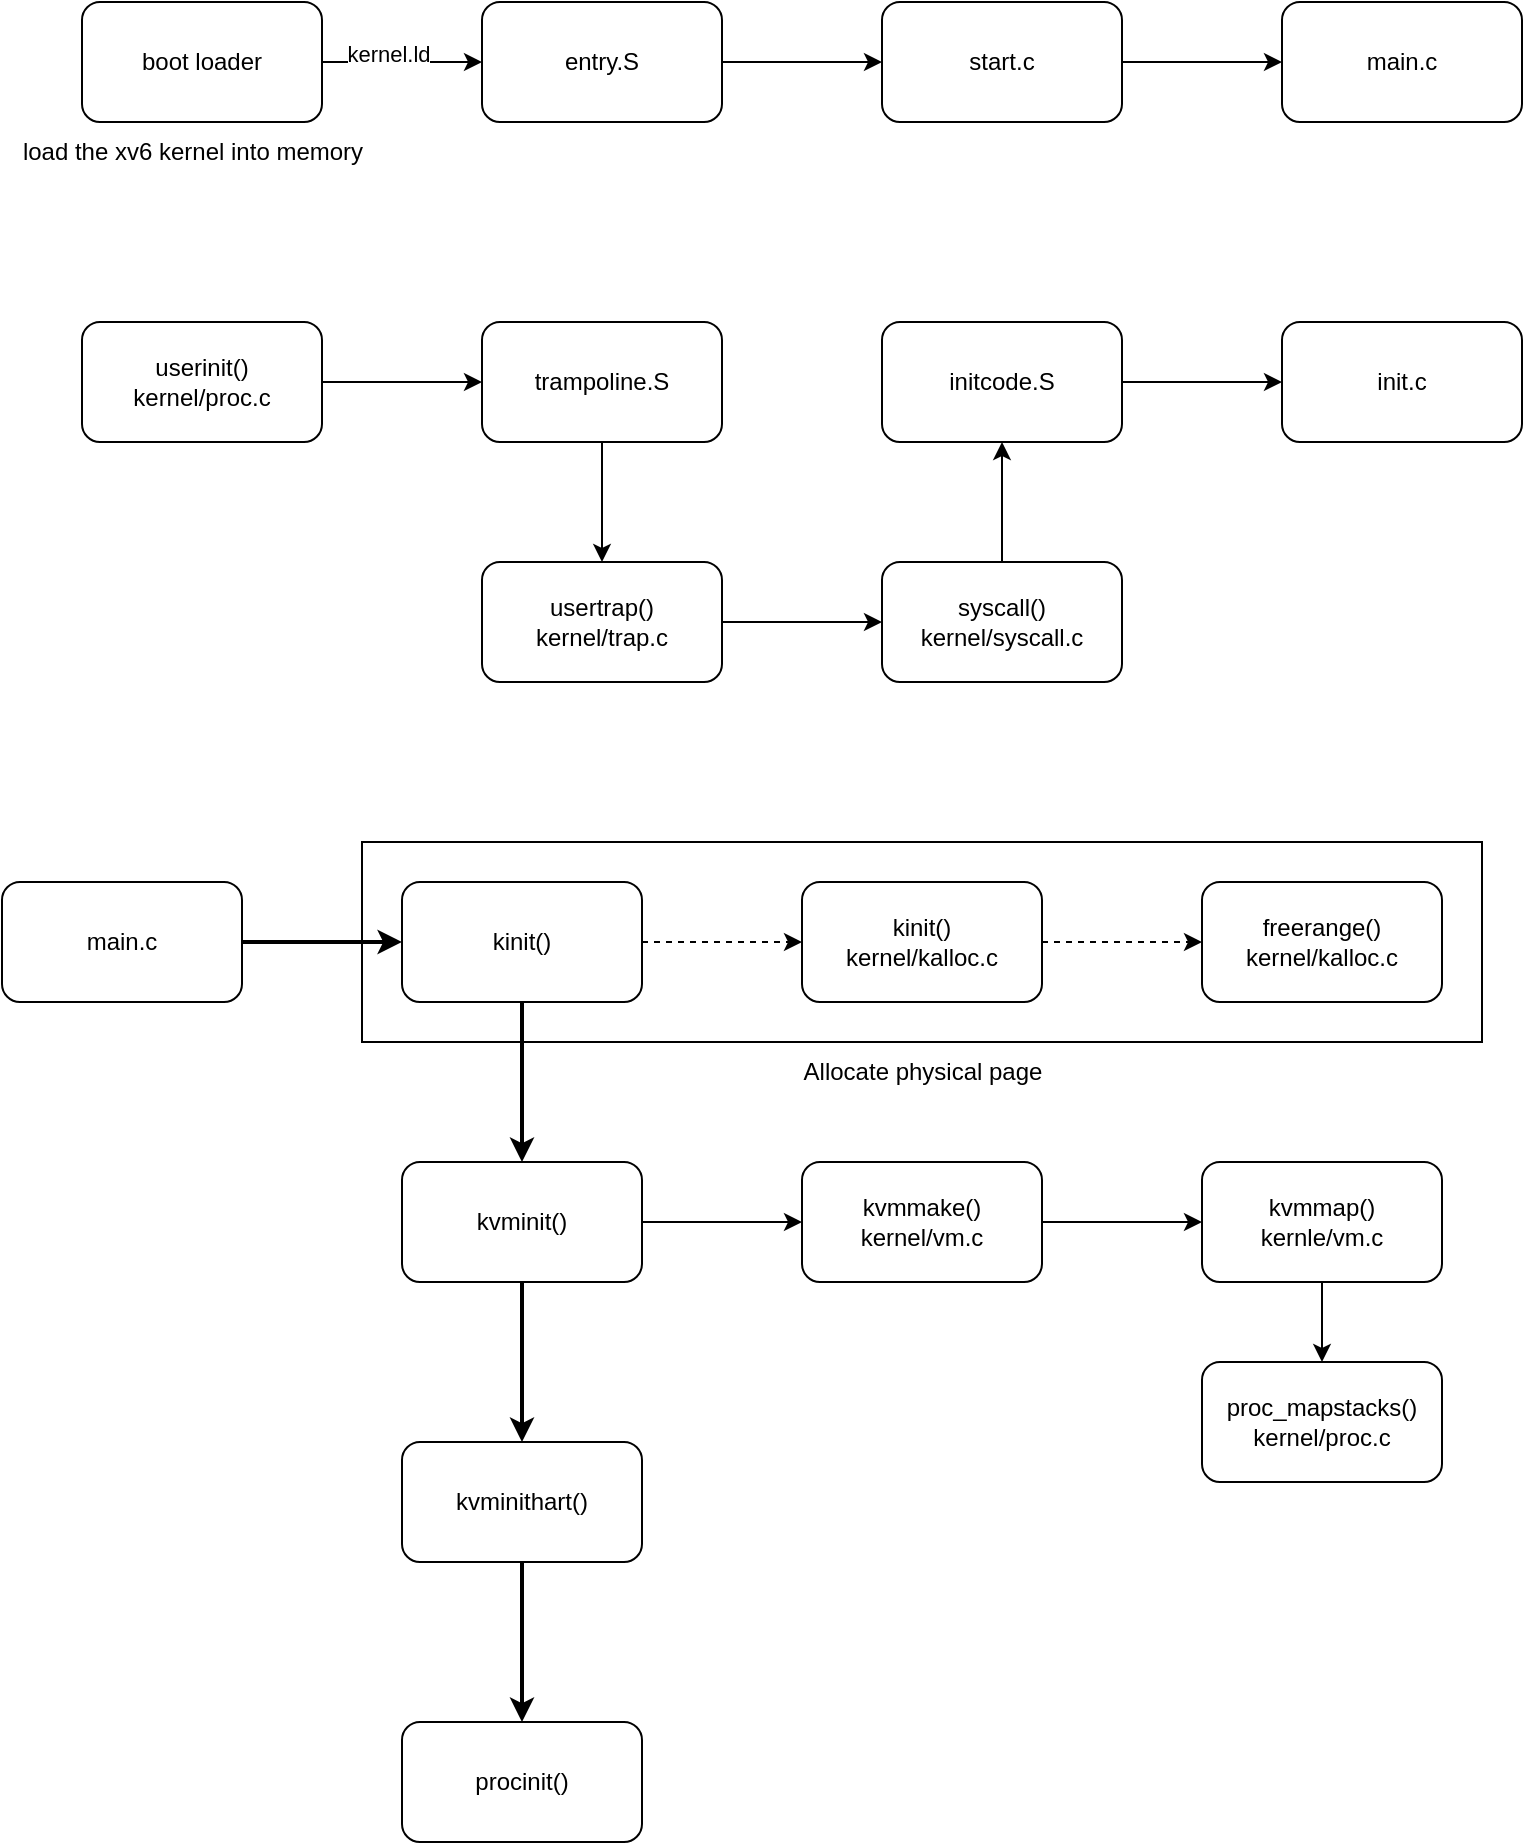 <mxfile version="22.1.17" type="github">
  <diagram name="第 1 页" id="H3iK7mH5yCvFYJRqQ1OO">
    <mxGraphModel dx="929" dy="609" grid="1" gridSize="10" guides="1" tooltips="1" connect="1" arrows="1" fold="1" page="1" pageScale="1" pageWidth="827" pageHeight="1169" math="0" shadow="0">
      <root>
        <mxCell id="0" />
        <mxCell id="1" parent="0" />
        <mxCell id="aMMNmagPH8piCRl28nUM-14" value="" style="rounded=0;whiteSpace=wrap;html=1;" vertex="1" parent="1">
          <mxGeometry x="220" y="580" width="560" height="100" as="geometry" />
        </mxCell>
        <mxCell id="72-1KpBpTqp4JV26HE0D-3" value="" style="edgeStyle=orthogonalEdgeStyle;rounded=0;orthogonalLoop=1;jettySize=auto;html=1;" parent="1" source="72-1KpBpTqp4JV26HE0D-1" target="72-1KpBpTqp4JV26HE0D-2" edge="1">
          <mxGeometry relative="1" as="geometry" />
        </mxCell>
        <mxCell id="72-1KpBpTqp4JV26HE0D-9" value="kernel.ld" style="edgeLabel;html=1;align=center;verticalAlign=middle;resizable=0;points=[];" parent="72-1KpBpTqp4JV26HE0D-3" vertex="1" connectable="0">
          <mxGeometry x="-0.275" y="4" relative="1" as="geometry">
            <mxPoint x="4" as="offset" />
          </mxGeometry>
        </mxCell>
        <mxCell id="72-1KpBpTqp4JV26HE0D-1" value="boot loader" style="rounded=1;whiteSpace=wrap;html=1;" parent="1" vertex="1">
          <mxGeometry x="80" y="160" width="120" height="60" as="geometry" />
        </mxCell>
        <mxCell id="72-1KpBpTqp4JV26HE0D-5" value="" style="edgeStyle=orthogonalEdgeStyle;rounded=0;orthogonalLoop=1;jettySize=auto;html=1;" parent="1" source="72-1KpBpTqp4JV26HE0D-2" target="72-1KpBpTqp4JV26HE0D-4" edge="1">
          <mxGeometry relative="1" as="geometry" />
        </mxCell>
        <mxCell id="72-1KpBpTqp4JV26HE0D-2" value="entry.S" style="rounded=1;whiteSpace=wrap;html=1;" parent="1" vertex="1">
          <mxGeometry x="280" y="160" width="120" height="60" as="geometry" />
        </mxCell>
        <mxCell id="72-1KpBpTqp4JV26HE0D-7" value="" style="edgeStyle=orthogonalEdgeStyle;rounded=0;orthogonalLoop=1;jettySize=auto;html=1;" parent="1" source="72-1KpBpTqp4JV26HE0D-4" target="72-1KpBpTqp4JV26HE0D-6" edge="1">
          <mxGeometry relative="1" as="geometry" />
        </mxCell>
        <mxCell id="72-1KpBpTqp4JV26HE0D-4" value="start.c" style="rounded=1;whiteSpace=wrap;html=1;" parent="1" vertex="1">
          <mxGeometry x="480" y="160" width="120" height="60" as="geometry" />
        </mxCell>
        <mxCell id="72-1KpBpTqp4JV26HE0D-6" value="main.c" style="rounded=1;whiteSpace=wrap;html=1;" parent="1" vertex="1">
          <mxGeometry x="680" y="160" width="120" height="60" as="geometry" />
        </mxCell>
        <mxCell id="72-1KpBpTqp4JV26HE0D-8" value="load the xv6 kernel into memory" style="text;html=1;align=center;verticalAlign=middle;resizable=0;points=[];autosize=1;strokeColor=none;fillColor=none;" parent="1" vertex="1">
          <mxGeometry x="40" y="220" width="190" height="30" as="geometry" />
        </mxCell>
        <mxCell id="72-1KpBpTqp4JV26HE0D-16" value="" style="edgeStyle=orthogonalEdgeStyle;rounded=0;orthogonalLoop=1;jettySize=auto;html=1;" parent="1" source="72-1KpBpTqp4JV26HE0D-10" target="72-1KpBpTqp4JV26HE0D-15" edge="1">
          <mxGeometry relative="1" as="geometry" />
        </mxCell>
        <mxCell id="72-1KpBpTqp4JV26HE0D-10" value="userinit()&lt;br&gt;kernel/proc.c" style="rounded=1;whiteSpace=wrap;html=1;" parent="1" vertex="1">
          <mxGeometry x="80" y="320" width="120" height="60" as="geometry" />
        </mxCell>
        <mxCell id="72-1KpBpTqp4JV26HE0D-14" value="" style="edgeStyle=orthogonalEdgeStyle;rounded=0;orthogonalLoop=1;jettySize=auto;html=1;" parent="1" source="72-1KpBpTqp4JV26HE0D-11" target="72-1KpBpTqp4JV26HE0D-13" edge="1">
          <mxGeometry relative="1" as="geometry" />
        </mxCell>
        <mxCell id="72-1KpBpTqp4JV26HE0D-11" value="initcode.S" style="rounded=1;whiteSpace=wrap;html=1;" parent="1" vertex="1">
          <mxGeometry x="480" y="320" width="120" height="60" as="geometry" />
        </mxCell>
        <mxCell id="72-1KpBpTqp4JV26HE0D-13" value="init.c" style="rounded=1;whiteSpace=wrap;html=1;" parent="1" vertex="1">
          <mxGeometry x="680" y="320" width="120" height="60" as="geometry" />
        </mxCell>
        <mxCell id="72-1KpBpTqp4JV26HE0D-17" value="" style="edgeStyle=orthogonalEdgeStyle;rounded=0;orthogonalLoop=1;jettySize=auto;html=1;entryX=0.5;entryY=0;entryDx=0;entryDy=0;" parent="1" source="72-1KpBpTqp4JV26HE0D-15" target="72-1KpBpTqp4JV26HE0D-18" edge="1">
          <mxGeometry relative="1" as="geometry">
            <mxPoint x="340" y="450" as="targetPoint" />
          </mxGeometry>
        </mxCell>
        <mxCell id="72-1KpBpTqp4JV26HE0D-15" value="trampoline.S" style="rounded=1;whiteSpace=wrap;html=1;" parent="1" vertex="1">
          <mxGeometry x="280" y="320" width="120" height="60" as="geometry" />
        </mxCell>
        <mxCell id="72-1KpBpTqp4JV26HE0D-20" value="" style="edgeStyle=orthogonalEdgeStyle;rounded=0;orthogonalLoop=1;jettySize=auto;html=1;" parent="1" source="72-1KpBpTqp4JV26HE0D-18" target="72-1KpBpTqp4JV26HE0D-19" edge="1">
          <mxGeometry relative="1" as="geometry" />
        </mxCell>
        <mxCell id="72-1KpBpTqp4JV26HE0D-18" value="usertrap()&lt;br&gt;kernel/trap.c" style="rounded=1;whiteSpace=wrap;html=1;" parent="1" vertex="1">
          <mxGeometry x="280" y="440" width="120" height="60" as="geometry" />
        </mxCell>
        <mxCell id="72-1KpBpTqp4JV26HE0D-21" value="" style="edgeStyle=orthogonalEdgeStyle;rounded=0;orthogonalLoop=1;jettySize=auto;html=1;" parent="1" source="72-1KpBpTqp4JV26HE0D-19" target="72-1KpBpTqp4JV26HE0D-11" edge="1">
          <mxGeometry relative="1" as="geometry" />
        </mxCell>
        <mxCell id="72-1KpBpTqp4JV26HE0D-19" value="syscall()&lt;br&gt;kernel/syscall.c" style="rounded=1;whiteSpace=wrap;html=1;" parent="1" vertex="1">
          <mxGeometry x="480" y="440" width="120" height="60" as="geometry" />
        </mxCell>
        <mxCell id="aMMNmagPH8piCRl28nUM-3" value="" style="edgeStyle=orthogonalEdgeStyle;rounded=0;orthogonalLoop=1;jettySize=auto;html=1;strokeWidth=2;" edge="1" parent="1" source="aMMNmagPH8piCRl28nUM-1" target="aMMNmagPH8piCRl28nUM-2">
          <mxGeometry relative="1" as="geometry" />
        </mxCell>
        <mxCell id="aMMNmagPH8piCRl28nUM-1" value="main.c" style="rounded=1;whiteSpace=wrap;html=1;" vertex="1" parent="1">
          <mxGeometry x="40" y="600" width="120" height="60" as="geometry" />
        </mxCell>
        <mxCell id="aMMNmagPH8piCRl28nUM-5" value="" style="edgeStyle=orthogonalEdgeStyle;rounded=0;orthogonalLoop=1;jettySize=auto;html=1;strokeWidth=2;" edge="1" parent="1" source="aMMNmagPH8piCRl28nUM-2" target="aMMNmagPH8piCRl28nUM-4">
          <mxGeometry relative="1" as="geometry" />
        </mxCell>
        <mxCell id="aMMNmagPH8piCRl28nUM-11" value="" style="edgeStyle=orthogonalEdgeStyle;rounded=0;orthogonalLoop=1;jettySize=auto;html=1;dashed=1;" edge="1" parent="1" source="aMMNmagPH8piCRl28nUM-2" target="aMMNmagPH8piCRl28nUM-10">
          <mxGeometry relative="1" as="geometry" />
        </mxCell>
        <mxCell id="aMMNmagPH8piCRl28nUM-2" value="kinit()" style="rounded=1;whiteSpace=wrap;html=1;" vertex="1" parent="1">
          <mxGeometry x="240" y="600" width="120" height="60" as="geometry" />
        </mxCell>
        <mxCell id="aMMNmagPH8piCRl28nUM-7" value="" style="edgeStyle=orthogonalEdgeStyle;rounded=0;orthogonalLoop=1;jettySize=auto;html=1;strokeWidth=2;" edge="1" parent="1" source="aMMNmagPH8piCRl28nUM-4" target="aMMNmagPH8piCRl28nUM-6">
          <mxGeometry relative="1" as="geometry" />
        </mxCell>
        <mxCell id="aMMNmagPH8piCRl28nUM-17" value="" style="edgeStyle=orthogonalEdgeStyle;rounded=0;orthogonalLoop=1;jettySize=auto;html=1;" edge="1" parent="1" source="aMMNmagPH8piCRl28nUM-4" target="aMMNmagPH8piCRl28nUM-16">
          <mxGeometry relative="1" as="geometry" />
        </mxCell>
        <mxCell id="aMMNmagPH8piCRl28nUM-4" value="kvminit()" style="rounded=1;whiteSpace=wrap;html=1;" vertex="1" parent="1">
          <mxGeometry x="240" y="740" width="120" height="60" as="geometry" />
        </mxCell>
        <mxCell id="aMMNmagPH8piCRl28nUM-9" value="" style="edgeStyle=orthogonalEdgeStyle;rounded=0;orthogonalLoop=1;jettySize=auto;html=1;strokeWidth=2;" edge="1" parent="1" source="aMMNmagPH8piCRl28nUM-6" target="aMMNmagPH8piCRl28nUM-8">
          <mxGeometry relative="1" as="geometry" />
        </mxCell>
        <mxCell id="aMMNmagPH8piCRl28nUM-6" value="kvminithart()" style="rounded=1;whiteSpace=wrap;html=1;" vertex="1" parent="1">
          <mxGeometry x="240" y="880" width="120" height="60" as="geometry" />
        </mxCell>
        <mxCell id="aMMNmagPH8piCRl28nUM-8" value="procinit()" style="rounded=1;whiteSpace=wrap;html=1;" vertex="1" parent="1">
          <mxGeometry x="240" y="1020" width="120" height="60" as="geometry" />
        </mxCell>
        <mxCell id="aMMNmagPH8piCRl28nUM-13" value="" style="edgeStyle=orthogonalEdgeStyle;rounded=0;orthogonalLoop=1;jettySize=auto;html=1;dashed=1;" edge="1" parent="1" source="aMMNmagPH8piCRl28nUM-10" target="aMMNmagPH8piCRl28nUM-12">
          <mxGeometry relative="1" as="geometry" />
        </mxCell>
        <mxCell id="aMMNmagPH8piCRl28nUM-10" value="kinit()&lt;br&gt;kernel/kalloc.c" style="rounded=1;whiteSpace=wrap;html=1;" vertex="1" parent="1">
          <mxGeometry x="440" y="600" width="120" height="60" as="geometry" />
        </mxCell>
        <mxCell id="aMMNmagPH8piCRl28nUM-12" value="freerange()&lt;br&gt;kernel/kalloc.c" style="rounded=1;whiteSpace=wrap;html=1;" vertex="1" parent="1">
          <mxGeometry x="640" y="600" width="120" height="60" as="geometry" />
        </mxCell>
        <mxCell id="aMMNmagPH8piCRl28nUM-15" value="Allocate physical page" style="text;html=1;align=center;verticalAlign=middle;resizable=0;points=[];autosize=1;strokeColor=none;fillColor=none;" vertex="1" parent="1">
          <mxGeometry x="430" y="680" width="140" height="30" as="geometry" />
        </mxCell>
        <mxCell id="aMMNmagPH8piCRl28nUM-19" value="" style="edgeStyle=orthogonalEdgeStyle;rounded=0;orthogonalLoop=1;jettySize=auto;html=1;" edge="1" parent="1" source="aMMNmagPH8piCRl28nUM-16" target="aMMNmagPH8piCRl28nUM-18">
          <mxGeometry relative="1" as="geometry" />
        </mxCell>
        <mxCell id="aMMNmagPH8piCRl28nUM-16" value="kvmmake()&lt;br&gt;kernel/vm.c" style="rounded=1;whiteSpace=wrap;html=1;" vertex="1" parent="1">
          <mxGeometry x="440" y="740" width="120" height="60" as="geometry" />
        </mxCell>
        <mxCell id="aMMNmagPH8piCRl28nUM-22" value="" style="edgeStyle=orthogonalEdgeStyle;rounded=0;orthogonalLoop=1;jettySize=auto;html=1;" edge="1" parent="1" source="aMMNmagPH8piCRl28nUM-18" target="aMMNmagPH8piCRl28nUM-20">
          <mxGeometry relative="1" as="geometry" />
        </mxCell>
        <mxCell id="aMMNmagPH8piCRl28nUM-18" value="kvmmap()&lt;br&gt;kernle/vm.c" style="rounded=1;whiteSpace=wrap;html=1;" vertex="1" parent="1">
          <mxGeometry x="640" y="740" width="120" height="60" as="geometry" />
        </mxCell>
        <mxCell id="aMMNmagPH8piCRl28nUM-20" value="proc_mapstacks()&lt;br&gt;kernel/proc.c" style="rounded=1;whiteSpace=wrap;html=1;" vertex="1" parent="1">
          <mxGeometry x="640" y="840" width="120" height="60" as="geometry" />
        </mxCell>
      </root>
    </mxGraphModel>
  </diagram>
</mxfile>
